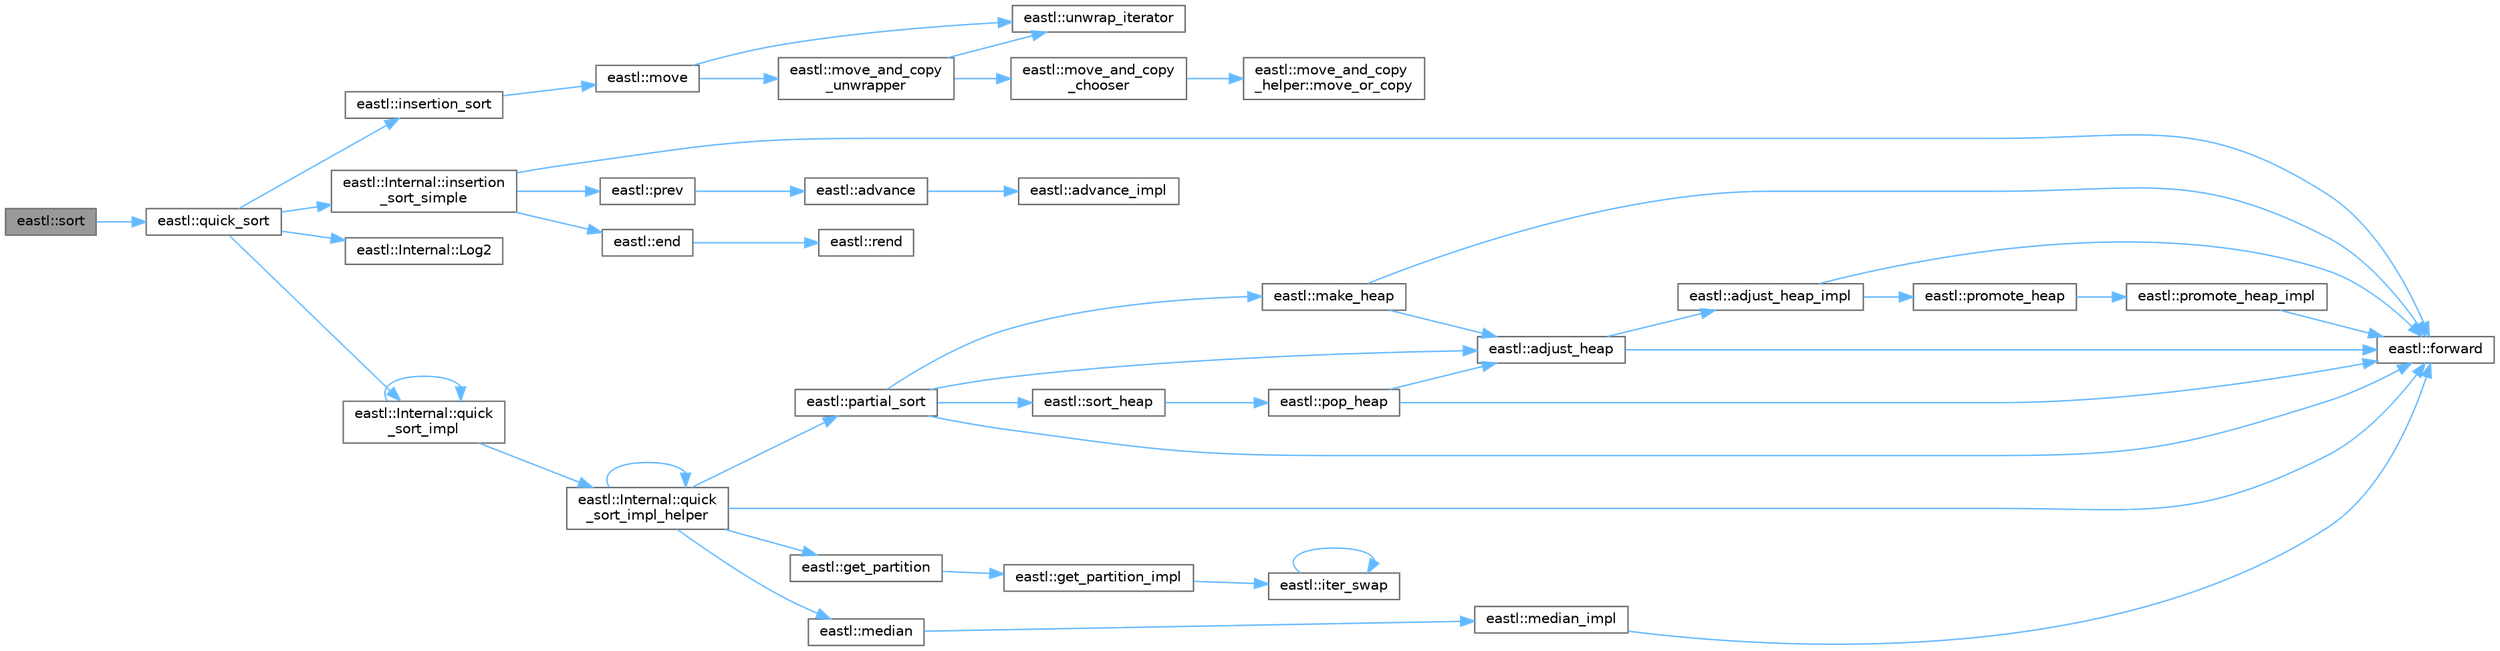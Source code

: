 digraph "eastl::sort"
{
 // LATEX_PDF_SIZE
  bgcolor="transparent";
  edge [fontname=Helvetica,fontsize=10,labelfontname=Helvetica,labelfontsize=10];
  node [fontname=Helvetica,fontsize=10,shape=box,height=0.2,width=0.4];
  rankdir="LR";
  Node1 [id="Node000001",label="eastl::sort",height=0.2,width=0.4,color="gray40", fillcolor="grey60", style="filled", fontcolor="black",tooltip=" "];
  Node1 -> Node2 [id="edge1_Node000001_Node000002",color="steelblue1",style="solid",tooltip=" "];
  Node2 [id="Node000002",label="eastl::quick_sort",height=0.2,width=0.4,color="grey40", fillcolor="white", style="filled",URL="$namespaceeastl.html#a5d808343ad435defea1e3ce5dc3816a8",tooltip=" "];
  Node2 -> Node3 [id="edge2_Node000002_Node000003",color="steelblue1",style="solid",tooltip=" "];
  Node3 [id="Node000003",label="eastl::insertion_sort",height=0.2,width=0.4,color="grey40", fillcolor="white", style="filled",URL="$namespaceeastl.html#add711afcca3ee48eb17061ec5075eee6",tooltip=" "];
  Node3 -> Node4 [id="edge3_Node000003_Node000004",color="steelblue1",style="solid",tooltip=" "];
  Node4 [id="Node000004",label="eastl::move",height=0.2,width=0.4,color="grey40", fillcolor="white", style="filled",URL="$namespaceeastl.html#a58ada88d74ffe16bba892a0ccccc8aba",tooltip=" "];
  Node4 -> Node5 [id="edge4_Node000004_Node000005",color="steelblue1",style="solid",tooltip=" "];
  Node5 [id="Node000005",label="eastl::move_and_copy\l_unwrapper",height=0.2,width=0.4,color="grey40", fillcolor="white", style="filled",URL="$namespaceeastl.html#a661e609e51ae177a723acb076d9fcb52",tooltip=" "];
  Node5 -> Node6 [id="edge5_Node000005_Node000006",color="steelblue1",style="solid",tooltip=" "];
  Node6 [id="Node000006",label="eastl::move_and_copy\l_chooser",height=0.2,width=0.4,color="grey40", fillcolor="white", style="filled",URL="$namespaceeastl.html#a69a59b58a0b86c06c81fd89a94cff90d",tooltip=" "];
  Node6 -> Node7 [id="edge6_Node000006_Node000007",color="steelblue1",style="solid",tooltip=" "];
  Node7 [id="Node000007",label="eastl::move_and_copy\l_helper::move_or_copy",height=0.2,width=0.4,color="grey40", fillcolor="white", style="filled",URL="$structeastl_1_1move__and__copy__helper.html#aa9de7d135fbe5ddb02a94513283cf77b",tooltip=" "];
  Node5 -> Node8 [id="edge7_Node000005_Node000008",color="steelblue1",style="solid",tooltip=" "];
  Node8 [id="Node000008",label="eastl::unwrap_iterator",height=0.2,width=0.4,color="grey40", fillcolor="white", style="filled",URL="$namespaceeastl.html#a82f343209a121c16468a124327e2d303",tooltip=" "];
  Node4 -> Node8 [id="edge8_Node000004_Node000008",color="steelblue1",style="solid",tooltip=" "];
  Node2 -> Node9 [id="edge9_Node000002_Node000009",color="steelblue1",style="solid",tooltip=" "];
  Node9 [id="Node000009",label="eastl::Internal::insertion\l_sort_simple",height=0.2,width=0.4,color="grey40", fillcolor="white", style="filled",URL="$namespaceeastl_1_1_internal.html#aa03f42f533a619b84d2bf061a5142bd9",tooltip=" "];
  Node9 -> Node10 [id="edge10_Node000009_Node000010",color="steelblue1",style="solid",tooltip=" "];
  Node10 [id="Node000010",label="eastl::end",height=0.2,width=0.4,color="grey40", fillcolor="white", style="filled",URL="$namespaceeastl.html#a015a7329c4b84d454b87496532739b69",tooltip=" "];
  Node10 -> Node11 [id="edge11_Node000010_Node000011",color="steelblue1",style="solid",tooltip=" "];
  Node11 [id="Node000011",label="eastl::rend",height=0.2,width=0.4,color="grey40", fillcolor="white", style="filled",URL="$namespaceeastl.html#ac08b3f3f0eb349df6dc6475d5c8df724",tooltip=" "];
  Node9 -> Node12 [id="edge12_Node000009_Node000012",color="steelblue1",style="solid",tooltip=" "];
  Node12 [id="Node000012",label="eastl::forward",height=0.2,width=0.4,color="grey40", fillcolor="white", style="filled",URL="$namespaceeastl.html#a36662e86289d74a927ced4b51496fce5",tooltip=" "];
  Node9 -> Node13 [id="edge13_Node000009_Node000013",color="steelblue1",style="solid",tooltip=" "];
  Node13 [id="Node000013",label="eastl::prev",height=0.2,width=0.4,color="grey40", fillcolor="white", style="filled",URL="$namespaceeastl.html#aae32202f4614c1fe8739a3b0dd829afc",tooltip=" "];
  Node13 -> Node14 [id="edge14_Node000013_Node000014",color="steelblue1",style="solid",tooltip=" "];
  Node14 [id="Node000014",label="eastl::advance",height=0.2,width=0.4,color="grey40", fillcolor="white", style="filled",URL="$namespaceeastl.html#a8b905cd5bfa46bb3e9bbfd73ca783a7d",tooltip=" "];
  Node14 -> Node15 [id="edge15_Node000014_Node000015",color="steelblue1",style="solid",tooltip=" "];
  Node15 [id="Node000015",label="eastl::advance_impl",height=0.2,width=0.4,color="grey40", fillcolor="white", style="filled",URL="$namespaceeastl.html#a1de47179e50035c30c99c38aa94c59a2",tooltip=" "];
  Node2 -> Node16 [id="edge16_Node000002_Node000016",color="steelblue1",style="solid",tooltip=" "];
  Node16 [id="Node000016",label="eastl::Internal::Log2",height=0.2,width=0.4,color="grey40", fillcolor="white", style="filled",URL="$namespaceeastl_1_1_internal.html#ac72b5cc27ca8f736b80bc68d1c0efd4d",tooltip=" "];
  Node2 -> Node17 [id="edge17_Node000002_Node000017",color="steelblue1",style="solid",tooltip=" "];
  Node17 [id="Node000017",label="eastl::Internal::quick\l_sort_impl",height=0.2,width=0.4,color="grey40", fillcolor="white", style="filled",URL="$namespaceeastl_1_1_internal.html#af499986ce8ccc1a9fce9e8e6ee65c278",tooltip=" "];
  Node17 -> Node17 [id="edge18_Node000017_Node000017",color="steelblue1",style="solid",tooltip=" "];
  Node17 -> Node18 [id="edge19_Node000017_Node000018",color="steelblue1",style="solid",tooltip=" "];
  Node18 [id="Node000018",label="eastl::Internal::quick\l_sort_impl_helper",height=0.2,width=0.4,color="grey40", fillcolor="white", style="filled",URL="$namespaceeastl_1_1_internal.html#a52fc8985704be28099fb761bb8e47538",tooltip=" "];
  Node18 -> Node12 [id="edge20_Node000018_Node000012",color="steelblue1",style="solid",tooltip=" "];
  Node18 -> Node19 [id="edge21_Node000018_Node000019",color="steelblue1",style="solid",tooltip=" "];
  Node19 [id="Node000019",label="eastl::get_partition",height=0.2,width=0.4,color="grey40", fillcolor="white", style="filled",URL="$namespaceeastl.html#a73b8316eda3c18d1a0463c457aac5835",tooltip=" "];
  Node19 -> Node20 [id="edge22_Node000019_Node000020",color="steelblue1",style="solid",tooltip=" "];
  Node20 [id="Node000020",label="eastl::get_partition_impl",height=0.2,width=0.4,color="grey40", fillcolor="white", style="filled",URL="$namespaceeastl.html#afa344b086d7d627020bd34bd3aab9c81",tooltip=" "];
  Node20 -> Node21 [id="edge23_Node000020_Node000021",color="steelblue1",style="solid",tooltip=" "];
  Node21 [id="Node000021",label="eastl::iter_swap",height=0.2,width=0.4,color="grey40", fillcolor="white", style="filled",URL="$namespaceeastl.html#a66558c1c9e83ae77171dcf013fd1e9f1",tooltip=" "];
  Node21 -> Node21 [id="edge24_Node000021_Node000021",color="steelblue1",style="solid",tooltip=" "];
  Node18 -> Node22 [id="edge25_Node000018_Node000022",color="steelblue1",style="solid",tooltip=" "];
  Node22 [id="Node000022",label="eastl::median",height=0.2,width=0.4,color="grey40", fillcolor="white", style="filled",URL="$namespaceeastl.html#a79dd98859178685814adb498953ceb77",tooltip=" "];
  Node22 -> Node23 [id="edge26_Node000022_Node000023",color="steelblue1",style="solid",tooltip=" "];
  Node23 [id="Node000023",label="eastl::median_impl",height=0.2,width=0.4,color="grey40", fillcolor="white", style="filled",URL="$namespaceeastl.html#a6331401f9cb73a863f3a75eea93e497c",tooltip=" "];
  Node23 -> Node12 [id="edge27_Node000023_Node000012",color="steelblue1",style="solid",tooltip=" "];
  Node18 -> Node24 [id="edge28_Node000018_Node000024",color="steelblue1",style="solid",tooltip=" "];
  Node24 [id="Node000024",label="eastl::partial_sort",height=0.2,width=0.4,color="grey40", fillcolor="white", style="filled",URL="$namespaceeastl.html#afa04e92cf5db39122f7071a0e64b4606",tooltip=" "];
  Node24 -> Node25 [id="edge29_Node000024_Node000025",color="steelblue1",style="solid",tooltip=" "];
  Node25 [id="Node000025",label="eastl::adjust_heap",height=0.2,width=0.4,color="grey40", fillcolor="white", style="filled",URL="$namespaceeastl.html#a99335227e3aec0cf68f0e7f7b61c4fb9",tooltip=" "];
  Node25 -> Node26 [id="edge30_Node000025_Node000026",color="steelblue1",style="solid",tooltip=" "];
  Node26 [id="Node000026",label="eastl::adjust_heap_impl",height=0.2,width=0.4,color="grey40", fillcolor="white", style="filled",URL="$namespaceeastl.html#a34ba5a42c264dbe437de9afda36c2110",tooltip=" "];
  Node26 -> Node12 [id="edge31_Node000026_Node000012",color="steelblue1",style="solid",tooltip=" "];
  Node26 -> Node27 [id="edge32_Node000026_Node000027",color="steelblue1",style="solid",tooltip=" "];
  Node27 [id="Node000027",label="eastl::promote_heap",height=0.2,width=0.4,color="grey40", fillcolor="white", style="filled",URL="$namespaceeastl.html#a88a378473358bbdbd07127c015164a99",tooltip=" "];
  Node27 -> Node28 [id="edge33_Node000027_Node000028",color="steelblue1",style="solid",tooltip=" "];
  Node28 [id="Node000028",label="eastl::promote_heap_impl",height=0.2,width=0.4,color="grey40", fillcolor="white", style="filled",URL="$namespaceeastl.html#a421db7f64babc404cfa1cbe489a6cec2",tooltip=" "];
  Node28 -> Node12 [id="edge34_Node000028_Node000012",color="steelblue1",style="solid",tooltip=" "];
  Node25 -> Node12 [id="edge35_Node000025_Node000012",color="steelblue1",style="solid",tooltip=" "];
  Node24 -> Node12 [id="edge36_Node000024_Node000012",color="steelblue1",style="solid",tooltip=" "];
  Node24 -> Node29 [id="edge37_Node000024_Node000029",color="steelblue1",style="solid",tooltip=" "];
  Node29 [id="Node000029",label="eastl::make_heap",height=0.2,width=0.4,color="grey40", fillcolor="white", style="filled",URL="$namespaceeastl.html#a9eecfc9b2a1a1fc776aafc401b593c83",tooltip=" "];
  Node29 -> Node25 [id="edge38_Node000029_Node000025",color="steelblue1",style="solid",tooltip=" "];
  Node29 -> Node12 [id="edge39_Node000029_Node000012",color="steelblue1",style="solid",tooltip=" "];
  Node24 -> Node30 [id="edge40_Node000024_Node000030",color="steelblue1",style="solid",tooltip=" "];
  Node30 [id="Node000030",label="eastl::sort_heap",height=0.2,width=0.4,color="grey40", fillcolor="white", style="filled",URL="$namespaceeastl.html#a54a481cebb4bba2a1aa7a733f5d68a20",tooltip=" "];
  Node30 -> Node31 [id="edge41_Node000030_Node000031",color="steelblue1",style="solid",tooltip=" "];
  Node31 [id="Node000031",label="eastl::pop_heap",height=0.2,width=0.4,color="grey40", fillcolor="white", style="filled",URL="$namespaceeastl.html#abd83f87c9c2f9097aad476dfd4bb3040",tooltip=" "];
  Node31 -> Node25 [id="edge42_Node000031_Node000025",color="steelblue1",style="solid",tooltip=" "];
  Node31 -> Node12 [id="edge43_Node000031_Node000012",color="steelblue1",style="solid",tooltip=" "];
  Node18 -> Node18 [id="edge44_Node000018_Node000018",color="steelblue1",style="solid",tooltip=" "];
}
